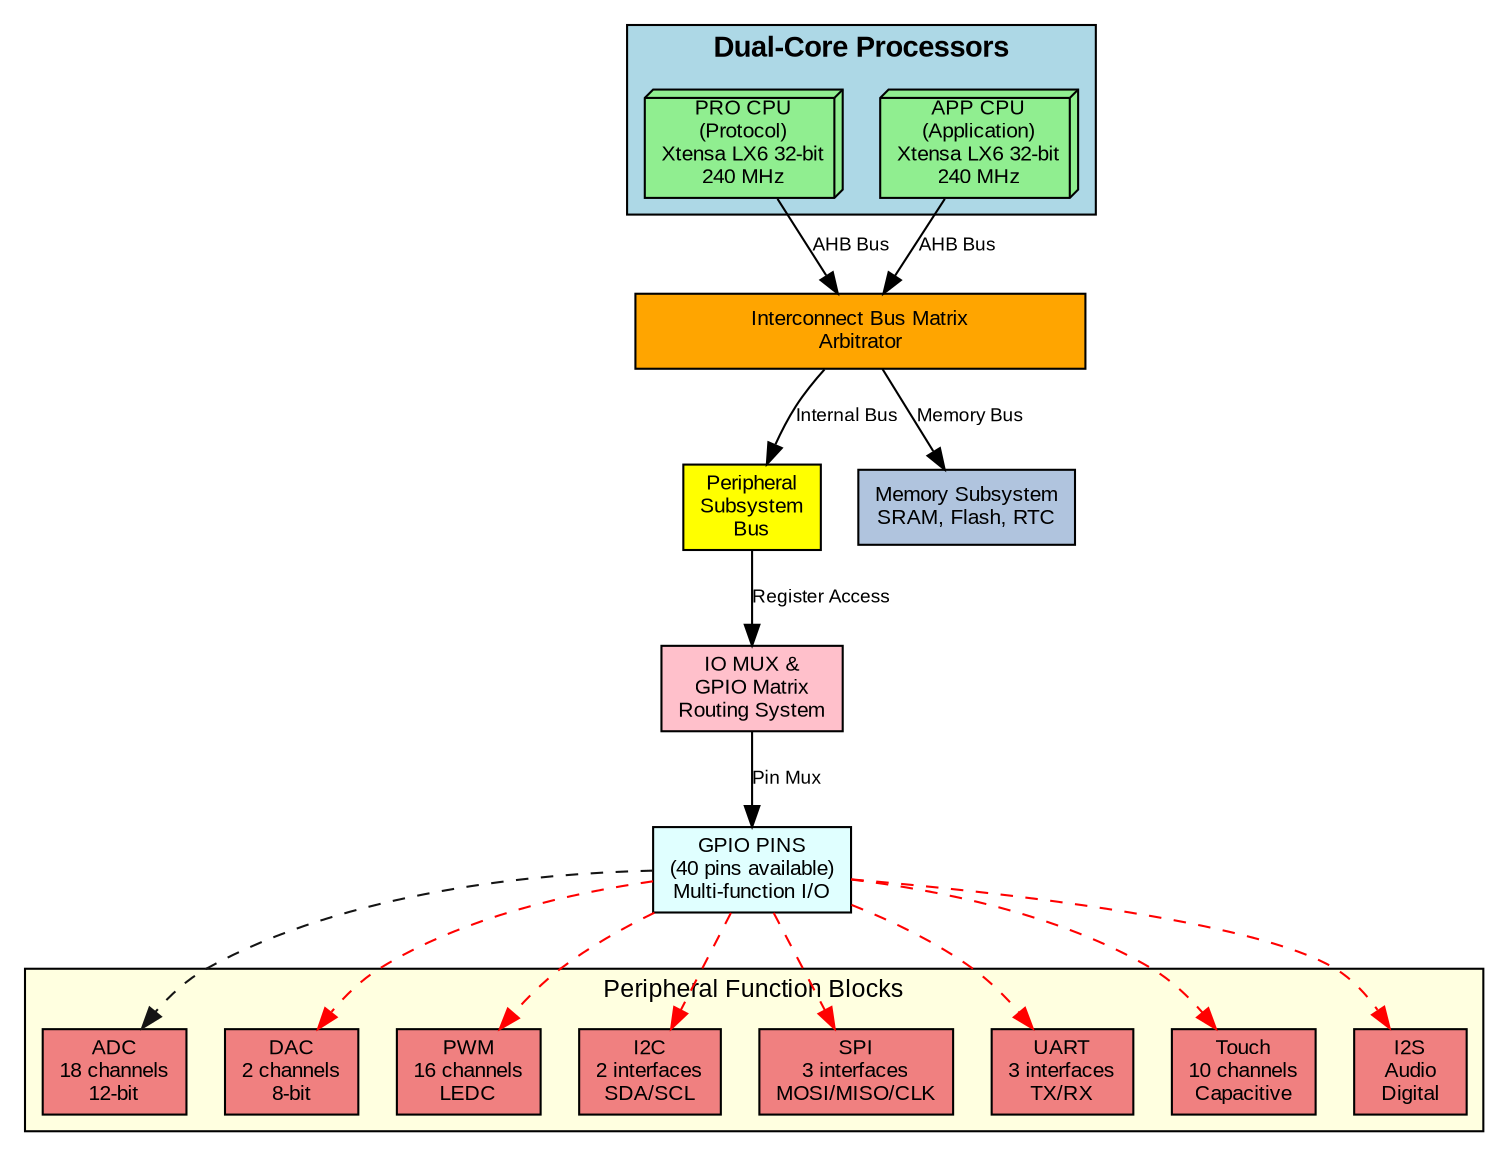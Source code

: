digraph ESP32_Architecture {
    // กำหนด attribute ทั่วไป
    graph [rankdir=TB, bgcolor="white", fontname="Arial", fontsize=12];
    node [fontname="Arial", fontsize=10, shape=box, style=filled];
    edge [fontname="Arial", fontsize=9];

    // กำหนด subgraph สำหรับ CPU cores
    subgraph cluster_cpu {
        label="Dual-Core Processors";
        style=filled;
        fillcolor="lightblue";
        fontsize=14;
        fontname="Arial Bold";
        
        pro_cpu [label="PRO CPU\n(Protocol)\nXtensa LX6 32-bit\n240 MHz", 
                fillcolor="lightgreen", shape=box3d];
        app_cpu [label="APP CPU\n(Application)\nXtensa LX6 32-bit\n240 MHz", 
                fillcolor="lightgreen", shape=box3d];
    }

    // Bus และ Matrix
    bus_matrix [label="Interconnect Bus Matrix\nArbitrator", 
                fillcolor="orange", shape=box, width=3.0, height=0.5];
    
    peripheral_bus [label="Peripheral\nSubsystem\nBus", 
                   fillcolor="yellow"];

    // IO MUX และ GPIO Matrix
    io_mux [label="IO MUX &\nGPIO Matrix\nRouting System", 
            fillcolor="pink"];

    // GPIO Pins
    gpio_pins [label="GPIO PINS\n(40 pins available)\nMulti-function I/O", 
               fillcolor="lightcyan", shape=box];

    // Peripheral Blocks
    subgraph cluster_peripherals {
        label="Peripheral Function Blocks";
        style=filled;
        fillcolor="lightyellow";
        fontsize=12;
        
        adc [label="ADC\n18 channels\n12-bit", fillcolor="lightcoral"];
        dac [label="DAC\n2 channels\n8-bit", fillcolor="lightcoral"];
        pwm [label="PWM\n16 channels\nLEDC", fillcolor="lightcoral"];
        i2c [label="I2C\n2 interfaces\nSDA/SCL", fillcolor="lightcoral"];
        spi [label="SPI\n3 interfaces\nMOSI/MISO/CLK", fillcolor="lightcoral"];
        uart [label="UART\n3 interfaces\nTX/RX", fillcolor="lightcoral"];
        touch [label="Touch\n10 channels\nCapacitive", fillcolor="lightcoral"];
        i2s [label="I2S\nAudio\nDigital", fillcolor="lightcoral"];
    }

    // Memory subsystem
    memory [label="Memory Subsystem\nSRAM, Flash, RTC", 
            fillcolor="lightsteelblue"];

    // เชื่อมต่อ
    pro_cpu -> bus_matrix [label="AHB Bus"];
    app_cpu -> bus_matrix [label="AHB Bus"];
    bus_matrix -> peripheral_bus [label="Internal Bus"];
    bus_matrix -> memory [label="Memory Bus"];
    peripheral_bus -> io_mux [label="Register Access"];
    io_mux -> gpio_pins [label="Pin Mux"];
    
    // เชื่อมต่อ GPIO กับ peripherals
    gpio_pins -> adc [style=dashed, color="#141414"];
    gpio_pins -> dac [style=dashed, color=red];
    gpio_pins -> pwm [style=dashed, color=red];
    gpio_pins -> i2c [style=dashed, color=red];
    gpio_pins -> spi [style=dashed, color=red];
    gpio_pins -> uart [style=dashed, color=red];
    gpio_pins -> touch [style=dashed, color=red];
    gpio_pins -> i2s [style=dashed, color=red];
}
